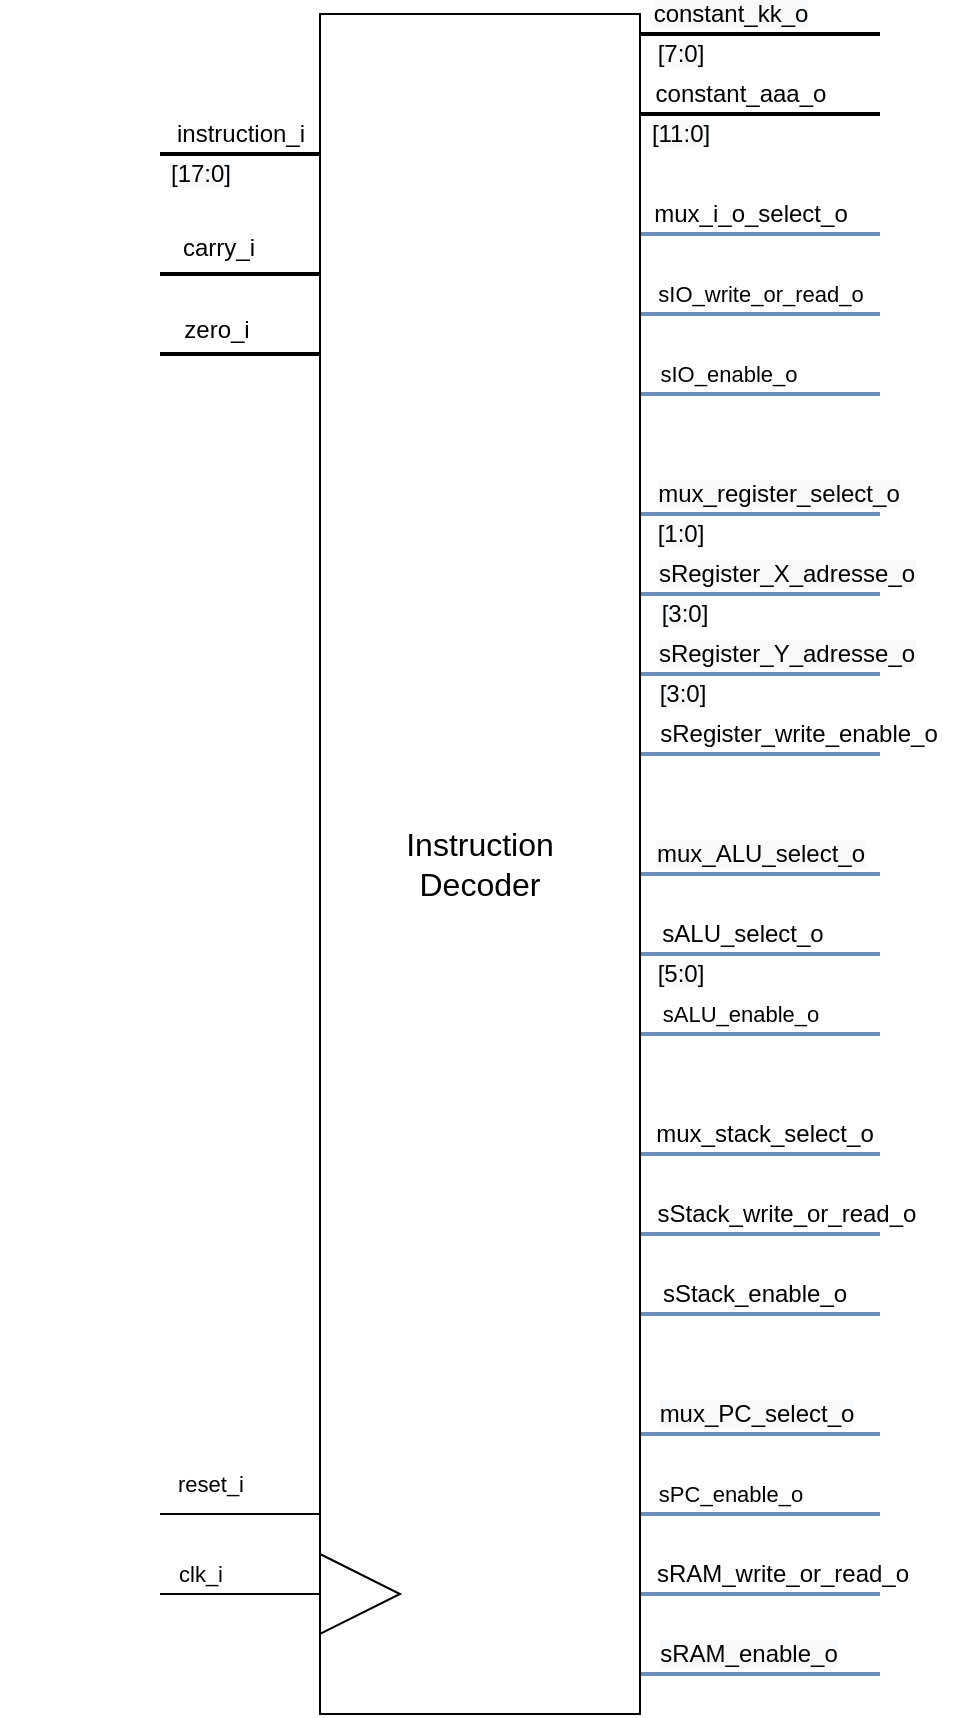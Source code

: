<mxfile version="13.0.3" type="device"><diagram id="kKXHNzVlLTAeOdKcuCIf" name="Page-1"><mxGraphModel dx="1810" dy="1343" grid="1" gridSize="10" guides="1" tooltips="1" connect="1" arrows="1" fold="1" page="1" pageScale="1" pageWidth="827" pageHeight="1169" math="0" shadow="0"><root><mxCell id="0"/><mxCell id="1" parent="0"/><mxCell id="MV6pO25n9lo2NcjGXarT-1" style="edgeStyle=orthogonalEdgeStyle;rounded=0;orthogonalLoop=1;jettySize=auto;html=1;endArrow=none;endFill=0;strokeWidth=2;" parent="1" source="LuXC71RRRRHaPjELrGPR-63" edge="1"><mxGeometry relative="1" as="geometry"><mxPoint x="240" y="120" as="targetPoint"/><Array as="points"><mxPoint x="270" y="120"/><mxPoint x="270" y="120"/></Array></mxGeometry></mxCell><mxCell id="MV6pO25n9lo2NcjGXarT-2" value="&lt;span style=&quot;font-size: 12px;&quot;&gt;instruction_i&lt;/span&gt;" style="edgeLabel;html=1;align=center;verticalAlign=middle;resizable=0;points=[];labelBackgroundColor=none;" parent="MV6pO25n9lo2NcjGXarT-1" vertex="1" connectable="0"><mxGeometry x="0.291" y="-1" relative="1" as="geometry"><mxPoint x="11.72" y="-9.02" as="offset"/></mxGeometry></mxCell><mxCell id="MV6pO25n9lo2NcjGXarT-3" value="&lt;span style=&quot;font-size: 12px ; background-color: rgb(248 , 249 , 250)&quot;&gt;[17:0]&lt;/span&gt;" style="edgeLabel;html=1;align=center;verticalAlign=middle;resizable=0;points=[];" parent="MV6pO25n9lo2NcjGXarT-1" vertex="1" connectable="0"><mxGeometry x="0.274" y="2" relative="1" as="geometry"><mxPoint x="-8.96" y="7.98" as="offset"/></mxGeometry></mxCell><mxCell id="MV6pO25n9lo2NcjGXarT-6" style="edgeStyle=orthogonalEdgeStyle;rounded=0;orthogonalLoop=1;jettySize=auto;html=1;endArrow=none;endFill=0;strokeWidth=1;" parent="1" source="LuXC71RRRRHaPjELrGPR-63" edge="1"><mxGeometry relative="1" as="geometry"><mxPoint x="240" y="800" as="targetPoint"/><Array as="points"><mxPoint x="260" y="800"/><mxPoint x="260" y="800"/></Array></mxGeometry></mxCell><mxCell id="MV6pO25n9lo2NcjGXarT-7" value="reset_i" style="edgeLabel;html=1;align=center;verticalAlign=middle;resizable=0;points=[];labelBackgroundColor=none;" parent="MV6pO25n9lo2NcjGXarT-6" vertex="1" connectable="0"><mxGeometry x="0.722" y="2" relative="1" as="geometry"><mxPoint x="13.97" y="-17" as="offset"/></mxGeometry></mxCell><mxCell id="MV6pO25n9lo2NcjGXarT-8" style="edgeStyle=orthogonalEdgeStyle;rounded=0;orthogonalLoop=1;jettySize=auto;html=1;endArrow=none;endFill=0;strokeWidth=2;" parent="1" source="LuXC71RRRRHaPjELrGPR-63" edge="1"><mxGeometry relative="1" as="geometry"><mxPoint x="600" y="60" as="targetPoint"/><Array as="points"><mxPoint x="540" y="60"/><mxPoint x="540" y="60"/></Array></mxGeometry></mxCell><mxCell id="MV6pO25n9lo2NcjGXarT-9" value="&lt;span style=&quot;font-size: 12px ; background-color: rgb(248 , 249 , 250)&quot;&gt;constant_kk_o&lt;/span&gt;" style="edgeLabel;html=1;align=center;verticalAlign=middle;resizable=0;points=[];" parent="MV6pO25n9lo2NcjGXarT-8" vertex="1" connectable="0"><mxGeometry x="-0.667" y="2" relative="1" as="geometry"><mxPoint x="25" y="-8.03" as="offset"/></mxGeometry></mxCell><mxCell id="MV6pO25n9lo2NcjGXarT-10" value="&lt;span style=&quot;font-size: 12px ; background-color: rgb(248 , 249 , 250)&quot;&gt;[7:0]&lt;/span&gt;" style="edgeLabel;html=1;align=center;verticalAlign=middle;resizable=0;points=[];" parent="MV6pO25n9lo2NcjGXarT-8" vertex="1" connectable="0"><mxGeometry x="-0.275" y="-2" relative="1" as="geometry"><mxPoint x="-23.45" y="7.97" as="offset"/></mxGeometry></mxCell><mxCell id="MV6pO25n9lo2NcjGXarT-11" style="edgeStyle=orthogonalEdgeStyle;rounded=0;orthogonalLoop=1;jettySize=auto;html=1;endArrow=none;endFill=0;strokeWidth=2;" parent="1" source="LuXC71RRRRHaPjELrGPR-63" edge="1"><mxGeometry relative="1" as="geometry"><mxPoint x="600" y="100" as="targetPoint"/><Array as="points"><mxPoint x="540" y="100"/><mxPoint x="540" y="100"/></Array></mxGeometry></mxCell><mxCell id="MV6pO25n9lo2NcjGXarT-12" value="&lt;span style=&quot;font-size: 12px;&quot;&gt;constant_aaa_o&lt;/span&gt;" style="edgeLabel;html=1;align=center;verticalAlign=middle;resizable=0;points=[];labelBackgroundColor=none;" parent="MV6pO25n9lo2NcjGXarT-11" vertex="1" connectable="0"><mxGeometry x="-0.769" y="-2" relative="1" as="geometry"><mxPoint x="36.21" y="-12.03" as="offset"/></mxGeometry></mxCell><mxCell id="MV6pO25n9lo2NcjGXarT-13" value="&lt;span style=&quot;font-size: 12px ; background-color: rgb(248 , 249 , 250)&quot;&gt;[11:0]&lt;/span&gt;" style="edgeLabel;html=1;align=center;verticalAlign=middle;resizable=0;points=[];" parent="MV6pO25n9lo2NcjGXarT-11" vertex="1" connectable="0"><mxGeometry x="-0.667" y="8" relative="1" as="geometry"><mxPoint y="17.97" as="offset"/></mxGeometry></mxCell><mxCell id="MV6pO25n9lo2NcjGXarT-14" style="edgeStyle=orthogonalEdgeStyle;rounded=0;orthogonalLoop=1;jettySize=auto;html=1;endArrow=none;endFill=0;strokeWidth=2;fillColor=#dae8fc;strokeColor=#6c8ebf;" parent="1" source="LuXC71RRRRHaPjELrGPR-63" edge="1"><mxGeometry relative="1" as="geometry"><mxPoint x="600" y="160" as="targetPoint"/><Array as="points"><mxPoint x="540" y="160"/><mxPoint x="540" y="160"/></Array></mxGeometry></mxCell><mxCell id="MV6pO25n9lo2NcjGXarT-15" value="&lt;span style=&quot;font-size: 12px;&quot;&gt;mux_i_o_select_o&lt;/span&gt;" style="edgeLabel;html=1;align=center;verticalAlign=middle;resizable=0;points=[];labelBackgroundColor=none;" parent="MV6pO25n9lo2NcjGXarT-14" vertex="1" connectable="0"><mxGeometry x="-0.757" y="-4" relative="1" as="geometry"><mxPoint x="40.52" y="-14.03" as="offset"/></mxGeometry></mxCell><mxCell id="MV6pO25n9lo2NcjGXarT-16" style="edgeStyle=orthogonalEdgeStyle;rounded=0;orthogonalLoop=1;jettySize=auto;html=1;endArrow=none;endFill=0;strokeWidth=2;fillColor=#dae8fc;strokeColor=#6c8ebf;" parent="1" source="LuXC71RRRRHaPjELrGPR-63" edge="1"><mxGeometry relative="1" as="geometry"><mxPoint x="600" y="340" as="targetPoint"/><Array as="points"><mxPoint x="540" y="340"/><mxPoint x="540" y="340"/></Array></mxGeometry></mxCell><mxCell id="MV6pO25n9lo2NcjGXarT-17" value="&lt;span style=&quot;font-size: 12px ; background-color: rgb(248 , 249 , 250)&quot;&gt;sRegister_X_adresse_o&lt;/span&gt;" style="edgeLabel;html=1;align=center;verticalAlign=middle;resizable=0;points=[];" parent="MV6pO25n9lo2NcjGXarT-16" vertex="1" connectable="0"><mxGeometry x="-0.746" y="-2" relative="1" as="geometry"><mxPoint x="57.83" y="-12.03" as="offset"/></mxGeometry></mxCell><mxCell id="MV6pO25n9lo2NcjGXarT-18" value="&lt;span style=&quot;font-size: 12px ; background-color: rgb(248 , 249 , 250)&quot;&gt;[3:0]&lt;/span&gt;" style="edgeLabel;html=1;align=center;verticalAlign=middle;resizable=0;points=[];" parent="MV6pO25n9lo2NcjGXarT-16" vertex="1" connectable="0"><mxGeometry x="-0.642" y="-1" relative="1" as="geometry"><mxPoint y="8.97" as="offset"/></mxGeometry></mxCell><mxCell id="MV6pO25n9lo2NcjGXarT-19" style="edgeStyle=orthogonalEdgeStyle;rounded=0;orthogonalLoop=1;jettySize=auto;html=1;endArrow=none;endFill=0;strokeWidth=2;fillColor=#dae8fc;strokeColor=#6c8ebf;" parent="1" source="LuXC71RRRRHaPjELrGPR-63" edge="1"><mxGeometry relative="1" as="geometry"><mxPoint x="600" y="380" as="targetPoint"/><Array as="points"><mxPoint x="540" y="380"/><mxPoint x="540" y="380"/></Array></mxGeometry></mxCell><mxCell id="MV6pO25n9lo2NcjGXarT-20" value="&lt;span style=&quot;font-size: 12px ; background-color: rgb(248 , 249 , 250)&quot;&gt;sRegister_Y_adresse_o&lt;/span&gt;" style="edgeLabel;html=1;align=center;verticalAlign=middle;resizable=0;points=[];" parent="MV6pO25n9lo2NcjGXarT-19" vertex="1" connectable="0"><mxGeometry x="-0.757" y="-1" relative="1" as="geometry"><mxPoint x="58.52" y="-11.03" as="offset"/></mxGeometry></mxCell><mxCell id="MV6pO25n9lo2NcjGXarT-21" value="&lt;span style=&quot;font-size: 12px ; background-color: rgb(248 , 249 , 250)&quot;&gt;[3:0]&lt;/span&gt;" style="edgeLabel;html=1;align=center;verticalAlign=middle;resizable=0;points=[];" parent="MV6pO25n9lo2NcjGXarT-19" vertex="1" connectable="0"><mxGeometry x="-0.5" y="9" relative="1" as="geometry"><mxPoint x="-9" y="18.97" as="offset"/></mxGeometry></mxCell><mxCell id="MV6pO25n9lo2NcjGXarT-22" style="edgeStyle=orthogonalEdgeStyle;rounded=0;orthogonalLoop=1;jettySize=auto;html=1;endArrow=none;endFill=0;strokeWidth=2;fillColor=#dae8fc;strokeColor=#6c8ebf;" parent="1" source="LuXC71RRRRHaPjELrGPR-63" edge="1"><mxGeometry relative="1" as="geometry"><mxPoint x="600" y="300" as="targetPoint"/><Array as="points"><mxPoint x="540" y="300"/><mxPoint x="540" y="300"/></Array></mxGeometry></mxCell><mxCell id="MV6pO25n9lo2NcjGXarT-23" value="&lt;span style=&quot;font-size: 12px ; background-color: rgb(248 , 249 , 250)&quot;&gt;mux_register_select_o&lt;/span&gt;" style="edgeLabel;html=1;align=center;verticalAlign=middle;resizable=0;points=[];" parent="MV6pO25n9lo2NcjGXarT-22" vertex="1" connectable="0"><mxGeometry x="-0.723" y="-2" relative="1" as="geometry"><mxPoint x="52.45" y="-12.03" as="offset"/></mxGeometry></mxCell><mxCell id="MV6pO25n9lo2NcjGXarT-24" value="&lt;span style=&quot;font-size: 12px ; background-color: rgb(248 , 249 , 250)&quot;&gt;[1:0]&lt;/span&gt;" style="edgeLabel;html=1;align=center;verticalAlign=middle;resizable=0;points=[];" parent="MV6pO25n9lo2NcjGXarT-22" vertex="1" connectable="0"><mxGeometry x="-0.677" y="-1" relative="1" as="geometry"><mxPoint y="8.97" as="offset"/></mxGeometry></mxCell><mxCell id="MV6pO25n9lo2NcjGXarT-25" style="edgeStyle=orthogonalEdgeStyle;rounded=0;orthogonalLoop=1;jettySize=auto;html=1;endArrow=none;endFill=0;strokeWidth=2;fillColor=#dae8fc;strokeColor=#6c8ebf;" parent="1" source="LuXC71RRRRHaPjELrGPR-63" edge="1"><mxGeometry relative="1" as="geometry"><mxPoint x="600" y="480" as="targetPoint"/><Array as="points"><mxPoint x="600" y="480"/><mxPoint x="600" y="480"/></Array></mxGeometry></mxCell><mxCell id="MV6pO25n9lo2NcjGXarT-26" value="&lt;span style=&quot;font-size: 12px ; background-color: rgb(248 , 249 , 250)&quot;&gt;mux_ALU_select_o&lt;/span&gt;" style="edgeLabel;html=1;align=center;verticalAlign=middle;resizable=0;points=[];" parent="MV6pO25n9lo2NcjGXarT-25" vertex="1" connectable="0"><mxGeometry x="-0.5" y="10" relative="1" as="geometry"><mxPoint x="29.66" y="-0.03" as="offset"/></mxGeometry></mxCell><mxCell id="MV6pO25n9lo2NcjGXarT-27" style="edgeStyle=orthogonalEdgeStyle;rounded=0;orthogonalLoop=1;jettySize=auto;html=1;endArrow=none;endFill=0;strokeWidth=2;fillColor=#dae8fc;strokeColor=#6c8ebf;" parent="1" source="LuXC71RRRRHaPjELrGPR-63" edge="1"><mxGeometry relative="1" as="geometry"><mxPoint x="600" y="520" as="targetPoint"/><Array as="points"><mxPoint x="590" y="520"/><mxPoint x="590" y="520"/></Array></mxGeometry></mxCell><mxCell id="MV6pO25n9lo2NcjGXarT-28" value="&lt;span style=&quot;font-size: 12px;&quot;&gt;sALU_select_o&lt;/span&gt;" style="edgeLabel;html=1;align=center;verticalAlign=middle;resizable=0;points=[];labelBackgroundColor=none;" parent="MV6pO25n9lo2NcjGXarT-27" vertex="1" connectable="0"><mxGeometry x="-0.654" y="-1" relative="1" as="geometry"><mxPoint x="29.31" y="-11.03" as="offset"/></mxGeometry></mxCell><mxCell id="MV6pO25n9lo2NcjGXarT-29" value="&lt;span style=&quot;font-size: 12px ; background-color: rgb(248 , 249 , 250)&quot;&gt;[5:0]&lt;/span&gt;" style="edgeLabel;html=1;align=center;verticalAlign=middle;resizable=0;points=[];" parent="MV6pO25n9lo2NcjGXarT-27" vertex="1" connectable="0"><mxGeometry x="-0.723" y="-2" relative="1" as="geometry"><mxPoint x="3.45" y="7.97" as="offset"/></mxGeometry></mxCell><mxCell id="MV6pO25n9lo2NcjGXarT-30" style="edgeStyle=orthogonalEdgeStyle;rounded=0;orthogonalLoop=1;jettySize=auto;html=1;endArrow=none;endFill=0;strokeWidth=2;fillColor=#dae8fc;strokeColor=#6c8ebf;" parent="1" source="LuXC71RRRRHaPjELrGPR-63" edge="1"><mxGeometry relative="1" as="geometry"><mxPoint x="600" y="620" as="targetPoint"/><Array as="points"><mxPoint x="540" y="620"/><mxPoint x="540" y="620"/></Array></mxGeometry></mxCell><mxCell id="MV6pO25n9lo2NcjGXarT-31" value="&lt;span style=&quot;font-size: 12px;&quot;&gt;mux_stack_select_o&lt;/span&gt;" style="edgeLabel;html=1;align=center;verticalAlign=middle;resizable=0;points=[];labelBackgroundColor=none;" parent="MV6pO25n9lo2NcjGXarT-30" vertex="1" connectable="0"><mxGeometry x="-0.333" y="23" relative="1" as="geometry"><mxPoint x="22.01" y="12.97" as="offset"/></mxGeometry></mxCell><mxCell id="MV6pO25n9lo2NcjGXarT-32" style="edgeStyle=orthogonalEdgeStyle;rounded=0;orthogonalLoop=1;jettySize=auto;html=1;endArrow=none;endFill=0;strokeWidth=2;fillColor=#dae8fc;strokeColor=#6c8ebf;" parent="1" source="LuXC71RRRRHaPjELrGPR-63" edge="1"><mxGeometry relative="1" as="geometry"><mxPoint x="600" y="660" as="targetPoint"/><Array as="points"><mxPoint x="540" y="660"/><mxPoint x="540" y="660"/></Array></mxGeometry></mxCell><mxCell id="MV6pO25n9lo2NcjGXarT-34" value="&lt;span style=&quot;font-size: 12px;&quot;&gt;sStack_&lt;/span&gt;&lt;span style=&quot;font-size: 12px;&quot;&gt;write_or_read&lt;/span&gt;&lt;span style=&quot;font-size: 12px;&quot;&gt;_o&lt;/span&gt;" style="edgeLabel;html=1;align=center;verticalAlign=middle;resizable=0;points=[];labelBackgroundColor=none;" parent="MV6pO25n9lo2NcjGXarT-32" vertex="1" connectable="0"><mxGeometry x="-0.333" y="20" relative="1" as="geometry"><mxPoint x="33" y="9.97" as="offset"/></mxGeometry></mxCell><mxCell id="MV6pO25n9lo2NcjGXarT-35" style="edgeStyle=orthogonalEdgeStyle;rounded=0;orthogonalLoop=1;jettySize=auto;html=1;endArrow=none;endFill=0;strokeWidth=2;fillColor=#dae8fc;strokeColor=#6c8ebf;" parent="1" source="LuXC71RRRRHaPjELrGPR-63" edge="1"><mxGeometry relative="1" as="geometry"><mxPoint x="600" y="760" as="targetPoint"/><Array as="points"><mxPoint x="540" y="760"/><mxPoint x="540" y="760"/></Array></mxGeometry></mxCell><mxCell id="MV6pO25n9lo2NcjGXarT-36" value="&lt;span style=&quot;font-size: 12px ; background-color: rgb(248 , 249 , 250)&quot;&gt;mux_PC_select_o&lt;/span&gt;" style="edgeLabel;html=1;align=center;verticalAlign=middle;resizable=0;points=[];" parent="MV6pO25n9lo2NcjGXarT-35" vertex="1" connectable="0"><mxGeometry x="0.814" relative="1" as="geometry"><mxPoint x="-51.14" y="-10" as="offset"/></mxGeometry></mxCell><mxCell id="MV6pO25n9lo2NcjGXarT-40" style="edgeStyle=orthogonalEdgeStyle;rounded=0;orthogonalLoop=1;jettySize=auto;html=1;endArrow=none;endFill=0;strokeWidth=2;fillColor=#dae8fc;strokeColor=#6c8ebf;" parent="1" source="LuXC71RRRRHaPjELrGPR-63" edge="1"><mxGeometry relative="1" as="geometry"><mxPoint x="600" y="840" as="targetPoint"/><Array as="points"><mxPoint x="570" y="840"/><mxPoint x="570" y="840"/></Array></mxGeometry></mxCell><mxCell id="MV6pO25n9lo2NcjGXarT-41" value="&lt;span style=&quot;font-size: 12px;&quot;&gt;sRAM_write_or_read_o&lt;/span&gt;" style="edgeLabel;html=1;align=center;verticalAlign=middle;resizable=0;points=[];labelBackgroundColor=none;" parent="MV6pO25n9lo2NcjGXarT-40" vertex="1" connectable="0"><mxGeometry x="-0.5" y="11" relative="1" as="geometry"><mxPoint x="40.71" y="0.97" as="offset"/></mxGeometry></mxCell><mxCell id="MV6pO25n9lo2NcjGXarT-42" style="edgeStyle=orthogonalEdgeStyle;rounded=0;orthogonalLoop=1;jettySize=auto;html=1;endArrow=none;endFill=0;strokeWidth=2;fillColor=#dae8fc;strokeColor=#6c8ebf;" parent="1" source="LuXC71RRRRHaPjELrGPR-63" edge="1"><mxGeometry relative="1" as="geometry"><mxPoint x="600" y="880" as="targetPoint"/><Array as="points"><mxPoint x="570" y="880"/><mxPoint x="570" y="880"/></Array></mxGeometry></mxCell><mxCell id="MV6pO25n9lo2NcjGXarT-43" value="&lt;span style=&quot;font-size: 12px ; background-color: rgb(248 , 249 , 250)&quot;&gt;sRAM_enable_o&lt;/span&gt;" style="edgeLabel;html=1;align=center;verticalAlign=middle;resizable=0;points=[];" parent="MV6pO25n9lo2NcjGXarT-42" vertex="1" connectable="0"><mxGeometry x="-0.681" relative="1" as="geometry"><mxPoint x="35.14" y="-10.03" as="offset"/></mxGeometry></mxCell><mxCell id="bLYJc9cYi47nmvXbdwZo-1" style="edgeStyle=orthogonalEdgeStyle;rounded=0;orthogonalLoop=1;jettySize=auto;html=1;strokeWidth=2;endArrow=none;endFill=0;fillColor=#dae8fc;strokeColor=#6c8ebf;" parent="1" source="LuXC71RRRRHaPjELrGPR-63" edge="1"><mxGeometry relative="1" as="geometry"><mxPoint x="600" y="420" as="targetPoint"/><Array as="points"><mxPoint x="540" y="420"/><mxPoint x="540" y="420"/></Array></mxGeometry></mxCell><mxCell id="bLYJc9cYi47nmvXbdwZo-2" value="&lt;font style=&quot;font-size: 12px&quot;&gt;sRegister_write_enable_o&lt;/font&gt;" style="edgeLabel;html=1;align=center;verticalAlign=middle;resizable=0;points=[];" parent="bLYJc9cYi47nmvXbdwZo-1" vertex="1" connectable="0"><mxGeometry x="-0.805" y="-1" relative="1" as="geometry"><mxPoint x="67.28" y="-11.03" as="offset"/></mxGeometry></mxCell><mxCell id="mXoRVwYY6TjultFZau13-1" style="edgeStyle=orthogonalEdgeStyle;rounded=0;orthogonalLoop=1;jettySize=auto;html=1;strokeWidth=2;endArrow=none;endFill=0;fillColor=#dae8fc;strokeColor=#6c8ebf;" parent="1" source="LuXC71RRRRHaPjELrGPR-63" edge="1"><mxGeometry relative="1" as="geometry"><mxPoint x="600" y="700" as="targetPoint"/><Array as="points"><mxPoint x="540" y="700"/><mxPoint x="540" y="700"/></Array></mxGeometry></mxCell><mxCell id="mXoRVwYY6TjultFZau13-2" value="&lt;span style=&quot;font-size: 12px;&quot;&gt;sStack_enable_o&lt;/span&gt;" style="edgeLabel;html=1;align=center;verticalAlign=middle;resizable=0;points=[];labelBackgroundColor=none;" parent="mXoRVwYY6TjultFZau13-1" vertex="1" connectable="0"><mxGeometry x="-0.746" relative="1" as="geometry"><mxPoint x="41.83" y="-10.03" as="offset"/></mxGeometry></mxCell><mxCell id="mXoRVwYY6TjultFZau13-3" style="edgeStyle=orthogonalEdgeStyle;rounded=0;orthogonalLoop=1;jettySize=auto;html=1;endArrow=none;endFill=0;strokeWidth=2;fillColor=#dae8fc;strokeColor=#6c8ebf;" parent="1" source="LuXC71RRRRHaPjELrGPR-63" edge="1"><mxGeometry relative="1" as="geometry"><mxPoint x="600" y="200" as="targetPoint"/><Array as="points"><mxPoint x="540" y="200"/><mxPoint x="540" y="200"/></Array></mxGeometry></mxCell><mxCell id="mXoRVwYY6TjultFZau13-4" value="sIO_write_or_read_o" style="edgeLabel;html=1;align=center;verticalAlign=middle;resizable=0;points=[];labelBackgroundColor=none;" parent="mXoRVwYY6TjultFZau13-3" vertex="1" connectable="0"><mxGeometry x="-0.851" y="1" relative="1" as="geometry"><mxPoint x="50.95" y="-9" as="offset"/></mxGeometry></mxCell><mxCell id="mXoRVwYY6TjultFZau13-5" style="edgeStyle=orthogonalEdgeStyle;rounded=0;orthogonalLoop=1;jettySize=auto;html=1;endArrow=none;endFill=0;strokeWidth=2;fillColor=#dae8fc;strokeColor=#6c8ebf;" parent="1" source="LuXC71RRRRHaPjELrGPR-63" edge="1"><mxGeometry relative="1" as="geometry"><mxPoint x="600" y="240" as="targetPoint"/><Array as="points"><mxPoint x="600" y="240"/><mxPoint x="600" y="240"/></Array></mxGeometry></mxCell><mxCell id="mXoRVwYY6TjultFZau13-6" value="sIO_enable_o" style="edgeLabel;html=1;align=center;verticalAlign=middle;resizable=0;points=[];labelBackgroundColor=none;" parent="mXoRVwYY6TjultFZau13-5" vertex="1" connectable="0"><mxGeometry x="-0.7" y="1" relative="1" as="geometry"><mxPoint x="25.9" y="-9" as="offset"/></mxGeometry></mxCell><mxCell id="nzRKPkrsqc59scNJJtyQ-1" style="edgeStyle=orthogonalEdgeStyle;rounded=0;orthogonalLoop=1;jettySize=auto;html=1;fillColor=#dae8fc;strokeColor=#6c8ebf;endArrow=none;endFill=0;strokeWidth=2;" parent="1" source="LuXC71RRRRHaPjELrGPR-63" edge="1"><mxGeometry relative="1" as="geometry"><mxPoint x="600" y="560" as="targetPoint"/><Array as="points"><mxPoint x="540" y="560"/><mxPoint x="540" y="560"/></Array></mxGeometry></mxCell><mxCell id="nzRKPkrsqc59scNJJtyQ-2" value="sALU_enable_o" style="edgeLabel;html=1;align=center;verticalAlign=middle;resizable=0;points=[];" parent="nzRKPkrsqc59scNJJtyQ-1" vertex="1" connectable="0"><mxGeometry x="0.833" y="93" relative="1" as="geometry"><mxPoint x="-60" y="83" as="offset"/></mxGeometry></mxCell><mxCell id="nzRKPkrsqc59scNJJtyQ-3" style="edgeStyle=orthogonalEdgeStyle;rounded=0;orthogonalLoop=1;jettySize=auto;html=1;endArrow=none;endFill=0;strokeWidth=2;fillColor=#dae8fc;strokeColor=#6c8ebf;" parent="1" source="LuXC71RRRRHaPjELrGPR-63" edge="1"><mxGeometry relative="1" as="geometry"><mxPoint x="600" y="800" as="targetPoint"/><Array as="points"><mxPoint x="540" y="800"/><mxPoint x="540" y="800"/></Array></mxGeometry></mxCell><mxCell id="nzRKPkrsqc59scNJJtyQ-4" value="sPC_enable_o" style="edgeLabel;html=1;align=center;verticalAlign=middle;resizable=0;points=[];" parent="nzRKPkrsqc59scNJJtyQ-3" vertex="1" connectable="0"><mxGeometry x="-0.5" y="13" relative="1" as="geometry"><mxPoint x="14.72" y="2.97" as="offset"/></mxGeometry></mxCell><mxCell id="FRo9PZh416KgAityCYGl-1" style="edgeStyle=orthogonalEdgeStyle;rounded=0;orthogonalLoop=1;jettySize=auto;html=1;strokeWidth=2;endArrow=none;endFill=0;" parent="1" source="LuXC71RRRRHaPjELrGPR-63" edge="1"><mxGeometry relative="1" as="geometry"><mxPoint x="240" y="180" as="targetPoint"/><Array as="points"><mxPoint x="260" y="180"/><mxPoint x="260" y="180"/></Array></mxGeometry></mxCell><mxCell id="FRo9PZh416KgAityCYGl-2" value="&lt;span style=&quot;font-size: 12px;&quot;&gt;carry_i&lt;/span&gt;" style="edgeLabel;html=1;align=center;verticalAlign=middle;resizable=0;points=[];labelBackgroundColor=none;" parent="FRo9PZh416KgAityCYGl-1" vertex="1" connectable="0"><mxGeometry x="0.793" y="-1" relative="1" as="geometry"><mxPoint x="20" y="-12" as="offset"/></mxGeometry></mxCell><mxCell id="FRo9PZh416KgAityCYGl-4" style="edgeStyle=orthogonalEdgeStyle;rounded=0;orthogonalLoop=1;jettySize=auto;html=1;endArrow=none;endFill=0;strokeWidth=2;" parent="1" source="LuXC71RRRRHaPjELrGPR-63" edge="1"><mxGeometry relative="1" as="geometry"><mxPoint x="240" y="220" as="targetPoint"/><Array as="points"><mxPoint x="270" y="220"/><mxPoint x="270" y="220"/></Array></mxGeometry></mxCell><mxCell id="FRo9PZh416KgAityCYGl-5" value="&lt;span style=&quot;font-size: 12px;&quot;&gt;zero_i&lt;/span&gt;" style="edgeLabel;html=1;align=center;verticalAlign=middle;resizable=0;points=[];labelBackgroundColor=none;" parent="FRo9PZh416KgAityCYGl-4" vertex="1" connectable="0"><mxGeometry x="0.764" y="-1" relative="1" as="geometry"><mxPoint x="17.86" y="-11" as="offset"/></mxGeometry></mxCell><mxCell id="6BDa0Aaa5YarnEPSzWiT-2" style="edgeStyle=orthogonalEdgeStyle;rounded=0;orthogonalLoop=1;jettySize=auto;html=1;endArrow=none;endFill=0;" edge="1" parent="1" source="LuXC71RRRRHaPjELrGPR-63"><mxGeometry relative="1" as="geometry"><mxPoint x="240" y="840" as="targetPoint"/><Array as="points"><mxPoint x="300" y="840"/><mxPoint x="300" y="840"/></Array></mxGeometry></mxCell><mxCell id="6BDa0Aaa5YarnEPSzWiT-3" value="clk_i" style="edgeLabel;html=1;align=center;verticalAlign=middle;resizable=0;points=[];labelBackgroundColor=none;" vertex="1" connectable="0" parent="6BDa0Aaa5YarnEPSzWiT-2"><mxGeometry x="0.742" y="2" relative="1" as="geometry"><mxPoint x="9.66" y="-12" as="offset"/></mxGeometry></mxCell><mxCell id="LuXC71RRRRHaPjELrGPR-63" value="&lt;font style=&quot;font-size: 16px&quot;&gt;Instruction&lt;br&gt;Decoder&lt;/font&gt;" style="rounded=0;whiteSpace=wrap;html=1;" parent="1" vertex="1"><mxGeometry x="320" y="50" width="160" height="850" as="geometry"/></mxCell><mxCell id="6BDa0Aaa5YarnEPSzWiT-1" value="" style="rounded=0;whiteSpace=wrap;html=1;fillColor=none;strokeColor=none;" vertex="1" parent="1"><mxGeometry x="160" y="50" width="480" height="40" as="geometry"/></mxCell><mxCell id="6BDa0Aaa5YarnEPSzWiT-4" value="" style="triangle;whiteSpace=wrap;html=1;" vertex="1" parent="1"><mxGeometry x="320" y="820" width="40" height="40" as="geometry"/></mxCell></root></mxGraphModel></diagram></mxfile>